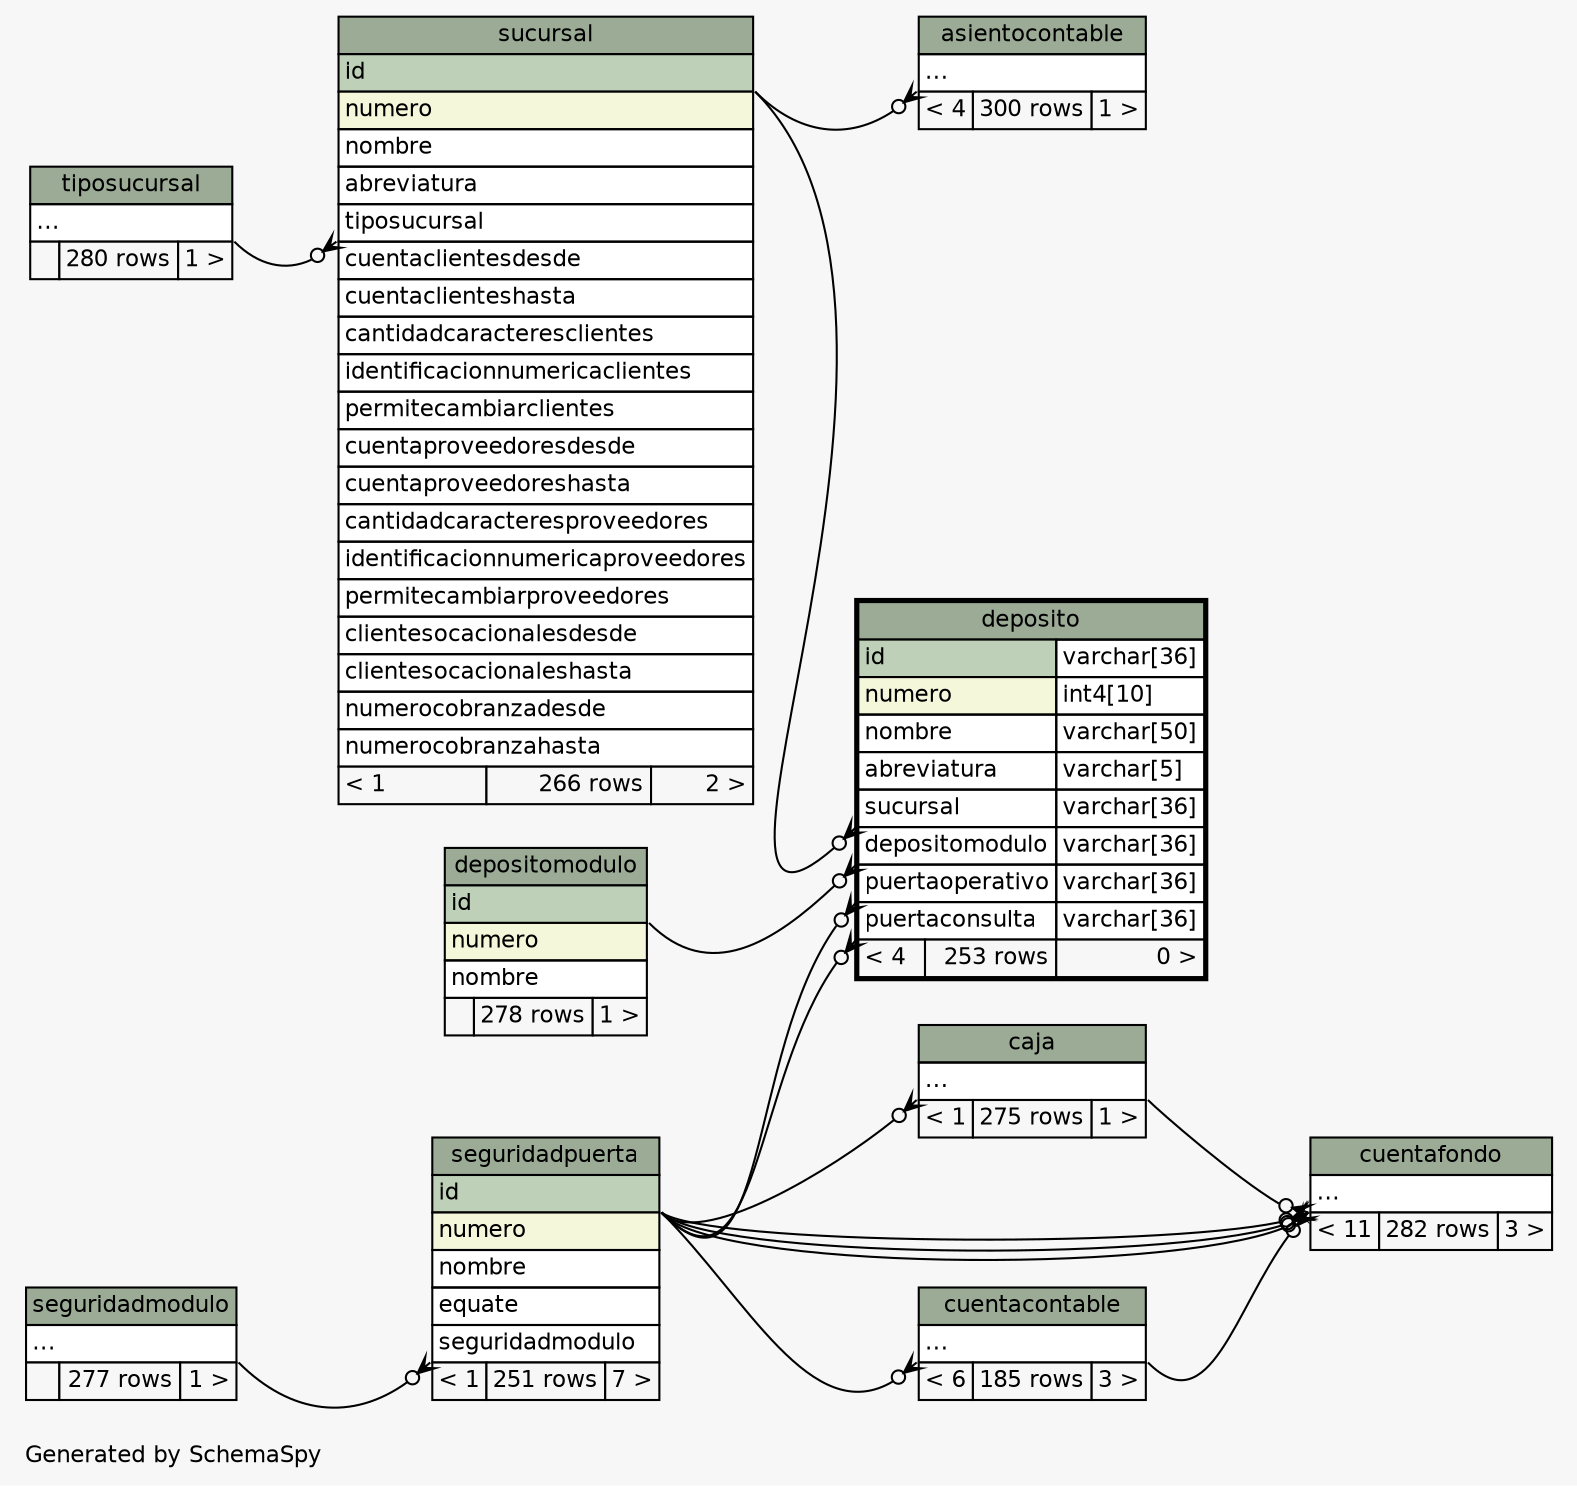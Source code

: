 // dot 2.2.1 on Windows 10 10.0
// SchemaSpy rev 590
digraph "twoDegreesRelationshipsDiagram" {
  graph [
    rankdir="RL"
    bgcolor="#f7f7f7"
    label="\nGenerated by SchemaSpy"
    labeljust="l"
    nodesep="0.18"
    ranksep="0.46"
    fontname="Helvetica"
    fontsize="11"
  ];
  node [
    fontname="Helvetica"
    fontsize="11"
    shape="plaintext"
  ];
  edge [
    arrowsize="0.8"
  ];
  "asientocontable":"elipses":sw -> "sucursal":"id":se [arrowhead=none dir=back arrowtail=crowodot];
  "caja":"elipses":sw -> "seguridadpuerta":"id":se [arrowhead=none dir=back arrowtail=crowodot];
  "cuentacontable":"elipses":sw -> "seguridadpuerta":"id":se [arrowhead=none dir=back arrowtail=crowodot];
  "cuentafondo":"elipses":sw -> "caja":"elipses":se [arrowhead=none dir=back arrowtail=crowodot];
  "cuentafondo":"elipses":sw -> "cuentacontable":"elipses":se [arrowhead=none dir=back arrowtail=crowodot];
  "cuentafondo":"elipses":sw -> "seguridadpuerta":"id":se [arrowhead=none dir=back arrowtail=crowodot];
  "cuentafondo":"elipses":sw -> "seguridadpuerta":"id":se [arrowhead=none dir=back arrowtail=crowodot];
  "cuentafondo":"elipses":sw -> "seguridadpuerta":"id":se [arrowhead=none dir=back arrowtail=crowodot];
  "deposito":"depositomodulo":sw -> "depositomodulo":"id":se [arrowhead=none dir=back arrowtail=crowodot];
  "deposito":"puertaconsulta":sw -> "seguridadpuerta":"id":se [arrowhead=none dir=back arrowtail=crowodot];
  "deposito":"puertaoperativo":sw -> "seguridadpuerta":"id":se [arrowhead=none dir=back arrowtail=crowodot];
  "deposito":"sucursal":sw -> "sucursal":"id":se [arrowhead=none dir=back arrowtail=crowodot];
  "seguridadpuerta":"seguridadmodulo":sw -> "seguridadmodulo":"elipses":se [arrowhead=none dir=back arrowtail=crowodot];
  "sucursal":"tiposucursal":sw -> "tiposucursal":"elipses":se [arrowhead=none dir=back arrowtail=crowodot];
  "asientocontable" [
    label=<
    <TABLE BORDER="0" CELLBORDER="1" CELLSPACING="0" BGCOLOR="#ffffff">
      <TR><TD COLSPAN="3" BGCOLOR="#9bab96" ALIGN="CENTER">asientocontable</TD></TR>
      <TR><TD PORT="elipses" COLSPAN="3" ALIGN="LEFT">...</TD></TR>
      <TR><TD ALIGN="LEFT" BGCOLOR="#f7f7f7">&lt; 4</TD><TD ALIGN="RIGHT" BGCOLOR="#f7f7f7">300 rows</TD><TD ALIGN="RIGHT" BGCOLOR="#f7f7f7">1 &gt;</TD></TR>
    </TABLE>>
    URL="asientocontable.html"
    tooltip="asientocontable"
  ];
  "caja" [
    label=<
    <TABLE BORDER="0" CELLBORDER="1" CELLSPACING="0" BGCOLOR="#ffffff">
      <TR><TD COLSPAN="3" BGCOLOR="#9bab96" ALIGN="CENTER">caja</TD></TR>
      <TR><TD PORT="elipses" COLSPAN="3" ALIGN="LEFT">...</TD></TR>
      <TR><TD ALIGN="LEFT" BGCOLOR="#f7f7f7">&lt; 1</TD><TD ALIGN="RIGHT" BGCOLOR="#f7f7f7">275 rows</TD><TD ALIGN="RIGHT" BGCOLOR="#f7f7f7">1 &gt;</TD></TR>
    </TABLE>>
    URL="caja.html"
    tooltip="caja"
  ];
  "cuentacontable" [
    label=<
    <TABLE BORDER="0" CELLBORDER="1" CELLSPACING="0" BGCOLOR="#ffffff">
      <TR><TD COLSPAN="3" BGCOLOR="#9bab96" ALIGN="CENTER">cuentacontable</TD></TR>
      <TR><TD PORT="elipses" COLSPAN="3" ALIGN="LEFT">...</TD></TR>
      <TR><TD ALIGN="LEFT" BGCOLOR="#f7f7f7">&lt; 6</TD><TD ALIGN="RIGHT" BGCOLOR="#f7f7f7">185 rows</TD><TD ALIGN="RIGHT" BGCOLOR="#f7f7f7">3 &gt;</TD></TR>
    </TABLE>>
    URL="cuentacontable.html"
    tooltip="cuentacontable"
  ];
  "cuentafondo" [
    label=<
    <TABLE BORDER="0" CELLBORDER="1" CELLSPACING="0" BGCOLOR="#ffffff">
      <TR><TD COLSPAN="3" BGCOLOR="#9bab96" ALIGN="CENTER">cuentafondo</TD></TR>
      <TR><TD PORT="elipses" COLSPAN="3" ALIGN="LEFT">...</TD></TR>
      <TR><TD ALIGN="LEFT" BGCOLOR="#f7f7f7">&lt; 11</TD><TD ALIGN="RIGHT" BGCOLOR="#f7f7f7">282 rows</TD><TD ALIGN="RIGHT" BGCOLOR="#f7f7f7">3 &gt;</TD></TR>
    </TABLE>>
    URL="cuentafondo.html"
    tooltip="cuentafondo"
  ];
  "deposito" [
    label=<
    <TABLE BORDER="2" CELLBORDER="1" CELLSPACING="0" BGCOLOR="#ffffff">
      <TR><TD COLSPAN="3" BGCOLOR="#9bab96" ALIGN="CENTER">deposito</TD></TR>
      <TR><TD PORT="id" COLSPAN="2" BGCOLOR="#bed1b8" ALIGN="LEFT">id</TD><TD PORT="id.type" ALIGN="LEFT">varchar[36]</TD></TR>
      <TR><TD PORT="numero" COLSPAN="2" BGCOLOR="#f4f7da" ALIGN="LEFT">numero</TD><TD PORT="numero.type" ALIGN="LEFT">int4[10]</TD></TR>
      <TR><TD PORT="nombre" COLSPAN="2" ALIGN="LEFT">nombre</TD><TD PORT="nombre.type" ALIGN="LEFT">varchar[50]</TD></TR>
      <TR><TD PORT="abreviatura" COLSPAN="2" ALIGN="LEFT">abreviatura</TD><TD PORT="abreviatura.type" ALIGN="LEFT">varchar[5]</TD></TR>
      <TR><TD PORT="sucursal" COLSPAN="2" ALIGN="LEFT">sucursal</TD><TD PORT="sucursal.type" ALIGN="LEFT">varchar[36]</TD></TR>
      <TR><TD PORT="depositomodulo" COLSPAN="2" ALIGN="LEFT">depositomodulo</TD><TD PORT="depositomodulo.type" ALIGN="LEFT">varchar[36]</TD></TR>
      <TR><TD PORT="puertaoperativo" COLSPAN="2" ALIGN="LEFT">puertaoperativo</TD><TD PORT="puertaoperativo.type" ALIGN="LEFT">varchar[36]</TD></TR>
      <TR><TD PORT="puertaconsulta" COLSPAN="2" ALIGN="LEFT">puertaconsulta</TD><TD PORT="puertaconsulta.type" ALIGN="LEFT">varchar[36]</TD></TR>
      <TR><TD ALIGN="LEFT" BGCOLOR="#f7f7f7">&lt; 4</TD><TD ALIGN="RIGHT" BGCOLOR="#f7f7f7">253 rows</TD><TD ALIGN="RIGHT" BGCOLOR="#f7f7f7">0 &gt;</TD></TR>
    </TABLE>>
    URL="deposito.html"
    tooltip="deposito"
  ];
  "depositomodulo" [
    label=<
    <TABLE BORDER="0" CELLBORDER="1" CELLSPACING="0" BGCOLOR="#ffffff">
      <TR><TD COLSPAN="3" BGCOLOR="#9bab96" ALIGN="CENTER">depositomodulo</TD></TR>
      <TR><TD PORT="id" COLSPAN="3" BGCOLOR="#bed1b8" ALIGN="LEFT">id</TD></TR>
      <TR><TD PORT="numero" COLSPAN="3" BGCOLOR="#f4f7da" ALIGN="LEFT">numero</TD></TR>
      <TR><TD PORT="nombre" COLSPAN="3" ALIGN="LEFT">nombre</TD></TR>
      <TR><TD ALIGN="LEFT" BGCOLOR="#f7f7f7">  </TD><TD ALIGN="RIGHT" BGCOLOR="#f7f7f7">278 rows</TD><TD ALIGN="RIGHT" BGCOLOR="#f7f7f7">1 &gt;</TD></TR>
    </TABLE>>
    URL="depositomodulo.html"
    tooltip="depositomodulo"
  ];
  "seguridadmodulo" [
    label=<
    <TABLE BORDER="0" CELLBORDER="1" CELLSPACING="0" BGCOLOR="#ffffff">
      <TR><TD COLSPAN="3" BGCOLOR="#9bab96" ALIGN="CENTER">seguridadmodulo</TD></TR>
      <TR><TD PORT="elipses" COLSPAN="3" ALIGN="LEFT">...</TD></TR>
      <TR><TD ALIGN="LEFT" BGCOLOR="#f7f7f7">  </TD><TD ALIGN="RIGHT" BGCOLOR="#f7f7f7">277 rows</TD><TD ALIGN="RIGHT" BGCOLOR="#f7f7f7">1 &gt;</TD></TR>
    </TABLE>>
    URL="seguridadmodulo.html"
    tooltip="seguridadmodulo"
  ];
  "seguridadpuerta" [
    label=<
    <TABLE BORDER="0" CELLBORDER="1" CELLSPACING="0" BGCOLOR="#ffffff">
      <TR><TD COLSPAN="3" BGCOLOR="#9bab96" ALIGN="CENTER">seguridadpuerta</TD></TR>
      <TR><TD PORT="id" COLSPAN="3" BGCOLOR="#bed1b8" ALIGN="LEFT">id</TD></TR>
      <TR><TD PORT="numero" COLSPAN="3" BGCOLOR="#f4f7da" ALIGN="LEFT">numero</TD></TR>
      <TR><TD PORT="nombre" COLSPAN="3" ALIGN="LEFT">nombre</TD></TR>
      <TR><TD PORT="equate" COLSPAN="3" ALIGN="LEFT">equate</TD></TR>
      <TR><TD PORT="seguridadmodulo" COLSPAN="3" ALIGN="LEFT">seguridadmodulo</TD></TR>
      <TR><TD ALIGN="LEFT" BGCOLOR="#f7f7f7">&lt; 1</TD><TD ALIGN="RIGHT" BGCOLOR="#f7f7f7">251 rows</TD><TD ALIGN="RIGHT" BGCOLOR="#f7f7f7">7 &gt;</TD></TR>
    </TABLE>>
    URL="seguridadpuerta.html"
    tooltip="seguridadpuerta"
  ];
  "sucursal" [
    label=<
    <TABLE BORDER="0" CELLBORDER="1" CELLSPACING="0" BGCOLOR="#ffffff">
      <TR><TD COLSPAN="3" BGCOLOR="#9bab96" ALIGN="CENTER">sucursal</TD></TR>
      <TR><TD PORT="id" COLSPAN="3" BGCOLOR="#bed1b8" ALIGN="LEFT">id</TD></TR>
      <TR><TD PORT="numero" COLSPAN="3" BGCOLOR="#f4f7da" ALIGN="LEFT">numero</TD></TR>
      <TR><TD PORT="nombre" COLSPAN="3" ALIGN="LEFT">nombre</TD></TR>
      <TR><TD PORT="abreviatura" COLSPAN="3" ALIGN="LEFT">abreviatura</TD></TR>
      <TR><TD PORT="tiposucursal" COLSPAN="3" ALIGN="LEFT">tiposucursal</TD></TR>
      <TR><TD PORT="cuentaclientesdesde" COLSPAN="3" ALIGN="LEFT">cuentaclientesdesde</TD></TR>
      <TR><TD PORT="cuentaclienteshasta" COLSPAN="3" ALIGN="LEFT">cuentaclienteshasta</TD></TR>
      <TR><TD PORT="cantidadcaracteresclientes" COLSPAN="3" ALIGN="LEFT">cantidadcaracteresclientes</TD></TR>
      <TR><TD PORT="identificacionnumericaclientes" COLSPAN="3" ALIGN="LEFT">identificacionnumericaclientes</TD></TR>
      <TR><TD PORT="permitecambiarclientes" COLSPAN="3" ALIGN="LEFT">permitecambiarclientes</TD></TR>
      <TR><TD PORT="cuentaproveedoresdesde" COLSPAN="3" ALIGN="LEFT">cuentaproveedoresdesde</TD></TR>
      <TR><TD PORT="cuentaproveedoreshasta" COLSPAN="3" ALIGN="LEFT">cuentaproveedoreshasta</TD></TR>
      <TR><TD PORT="cantidadcaracteresproveedores" COLSPAN="3" ALIGN="LEFT">cantidadcaracteresproveedores</TD></TR>
      <TR><TD PORT="identificacionnumericaproveedores" COLSPAN="3" ALIGN="LEFT">identificacionnumericaproveedores</TD></TR>
      <TR><TD PORT="permitecambiarproveedores" COLSPAN="3" ALIGN="LEFT">permitecambiarproveedores</TD></TR>
      <TR><TD PORT="clientesocacionalesdesde" COLSPAN="3" ALIGN="LEFT">clientesocacionalesdesde</TD></TR>
      <TR><TD PORT="clientesocacionaleshasta" COLSPAN="3" ALIGN="LEFT">clientesocacionaleshasta</TD></TR>
      <TR><TD PORT="numerocobranzadesde" COLSPAN="3" ALIGN="LEFT">numerocobranzadesde</TD></TR>
      <TR><TD PORT="numerocobranzahasta" COLSPAN="3" ALIGN="LEFT">numerocobranzahasta</TD></TR>
      <TR><TD ALIGN="LEFT" BGCOLOR="#f7f7f7">&lt; 1</TD><TD ALIGN="RIGHT" BGCOLOR="#f7f7f7">266 rows</TD><TD ALIGN="RIGHT" BGCOLOR="#f7f7f7">2 &gt;</TD></TR>
    </TABLE>>
    URL="sucursal.html"
    tooltip="sucursal"
  ];
  "tiposucursal" [
    label=<
    <TABLE BORDER="0" CELLBORDER="1" CELLSPACING="0" BGCOLOR="#ffffff">
      <TR><TD COLSPAN="3" BGCOLOR="#9bab96" ALIGN="CENTER">tiposucursal</TD></TR>
      <TR><TD PORT="elipses" COLSPAN="3" ALIGN="LEFT">...</TD></TR>
      <TR><TD ALIGN="LEFT" BGCOLOR="#f7f7f7">  </TD><TD ALIGN="RIGHT" BGCOLOR="#f7f7f7">280 rows</TD><TD ALIGN="RIGHT" BGCOLOR="#f7f7f7">1 &gt;</TD></TR>
    </TABLE>>
    URL="tiposucursal.html"
    tooltip="tiposucursal"
  ];
}
